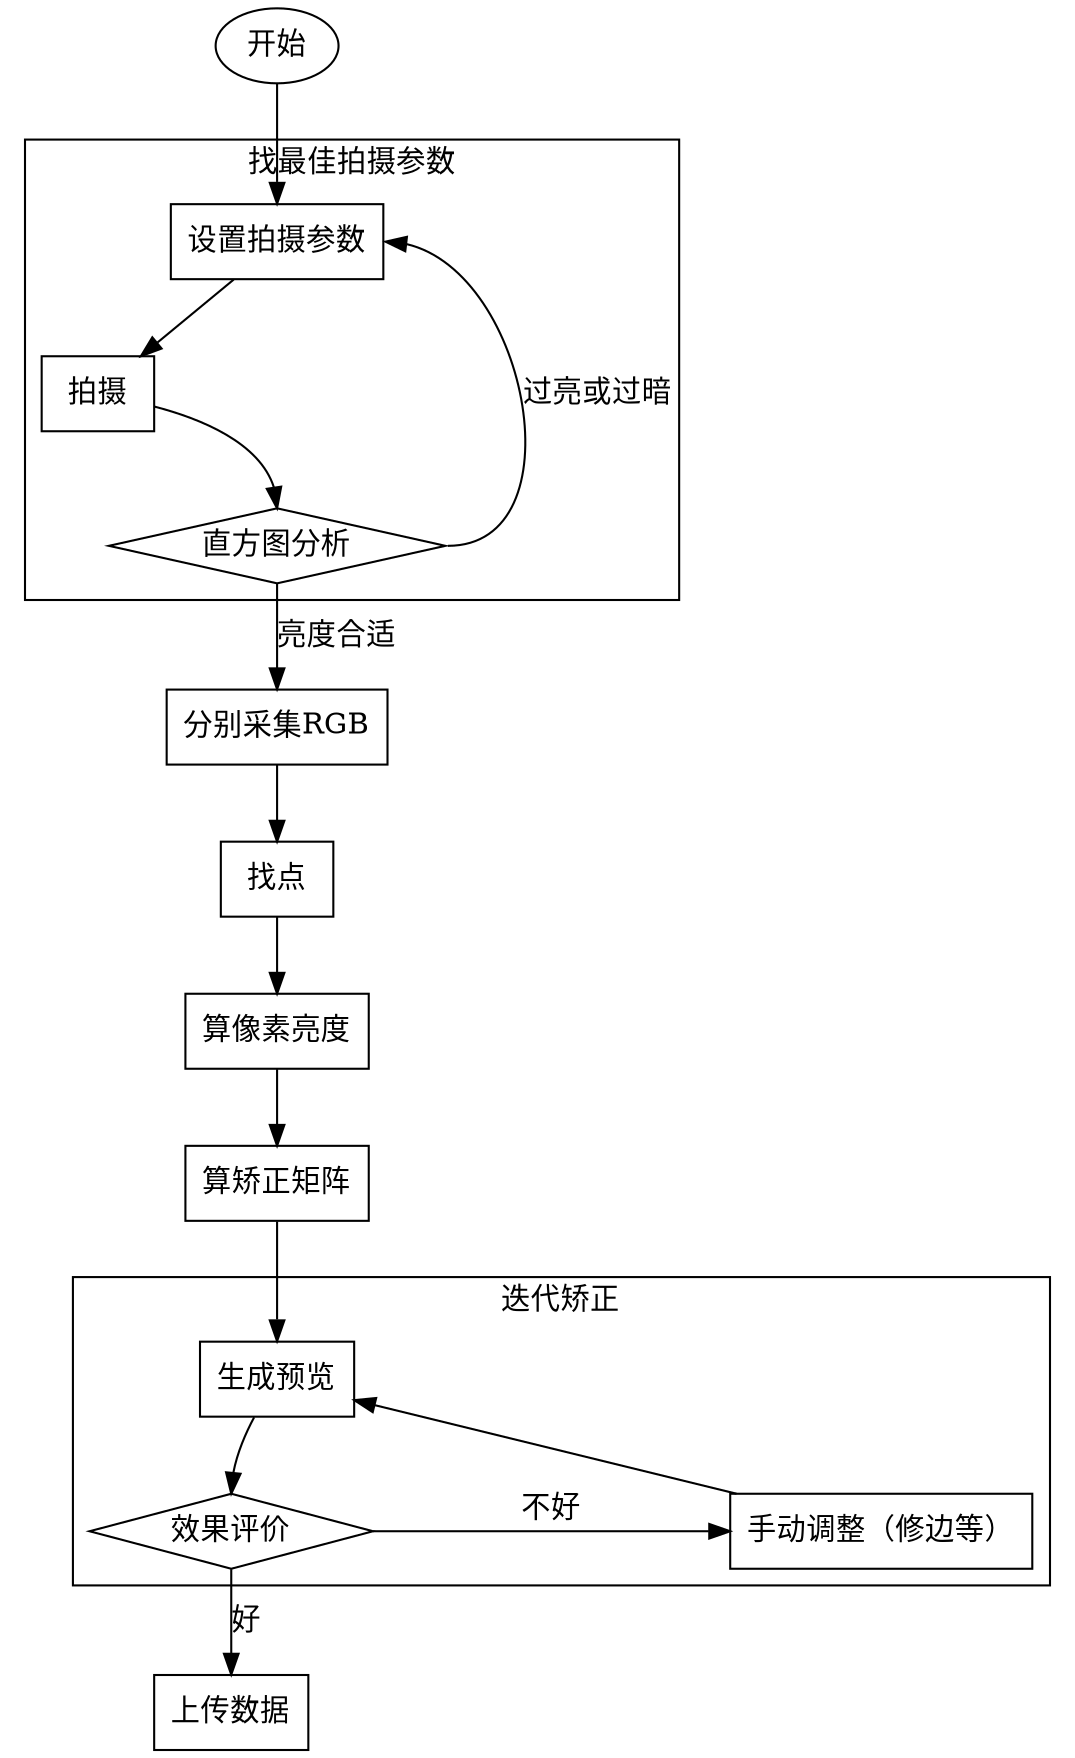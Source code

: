 digraph "calibration process"{
/*rankdir=LR*/
overlap=false
center=true
nodesep=1.2

start [label="开始"]
start -> configure

subgraph cluster_optimalconfig{
label="找最佳拍摄参数"
configure [shape=box, label="设置拍摄参数"]
capture [shape=box, label="拍摄"]
histcheck [shape=diamond, label="直方图分析"]


configure -> capture
capture -> histcheck:n
histcheck:e -> configure:e [label="过亮或过暗"]
}

collection [shape=box, label="分别采集RGB"]
histcheck -> collection [label="亮度合适"]

findpixel [shape=box, label="找点"]

collection -> findpixel

calcbrightness [shape=box, label="算像素亮度"]

findpixel -> calcbrightness

genmatrix [shape=box, label="算矫正矩阵"]

calcbrightness -> genmatrix
genmatrix -> genpreview

subgraph cluster_tune{
label="迭代矫正"
genpreview [shape=box, label="生成预览"]
accessment [shape=diamond, label="效果评价"]
manualtune [shape=box, label="手动调整（修边等）"]

genpreview -> accessment:n
accessment -> manualtune [label="不好"]
manualtune -> genpreview

{ rank=same; accessment; manualtune }
}

upload [shape=box, label="上传数据"]

accessment -> upload [label="好"]

}